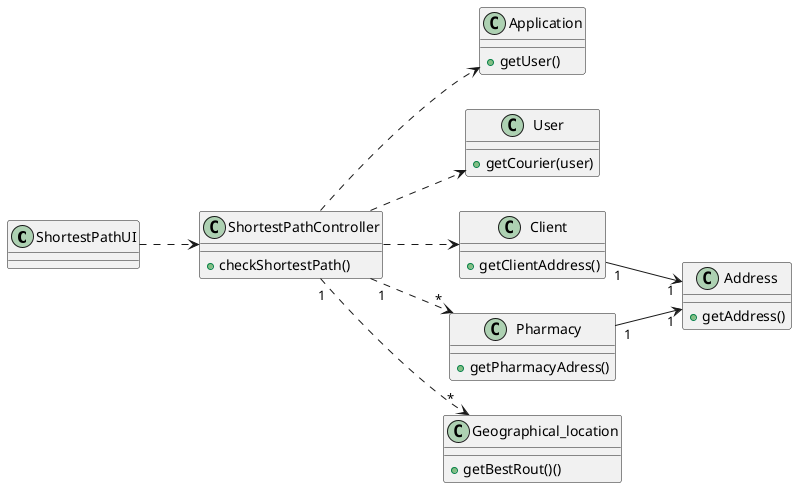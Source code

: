 @startuml

left to right direction

class ShortestPathUI {

}

class ShortestPathController {
    +checkShortestPath()

}

class Application {
     +getUser()
}

class User {

    +getCourier(user)
}

class Client{
    +getClientAddress()
}

class Pharmacy {
    +getPharmacyAdress()

}

class Address {
    +getAddress()
}

class Geographical_location {
    +getBestRout()()
}

ShortestPathUI ..> ShortestPathController
ShortestPathController ..> Application
ShortestPathController ..> User
ShortestPathController ..> Client
ShortestPathController "1" ..> "*" Pharmacy
ShortestPathController "1" ..> "*" Geographical_location
Client "1" --> "1"Address
Pharmacy"1" --> "1"Address
@enduml

